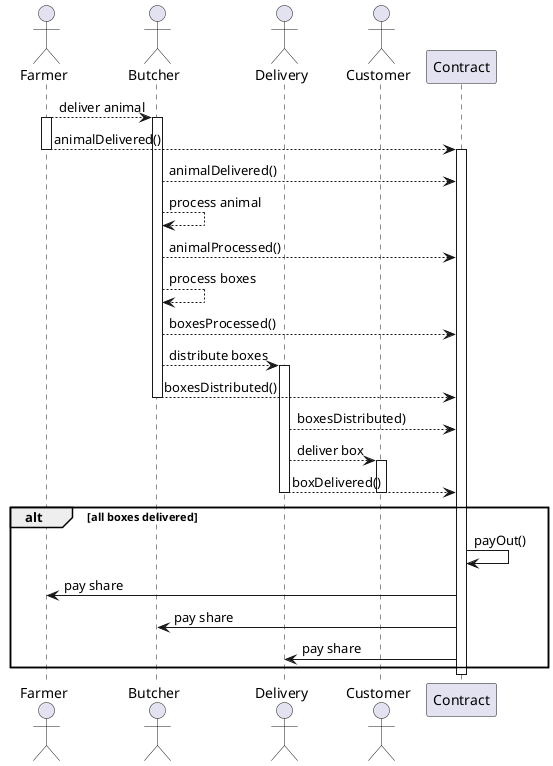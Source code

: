 @startuml
actor Farmer as farmer
actor Butcher as butcher
actor Delivery as delivery
actor Customer as customer
participant Contract as contract

farmer --> butcher: deliver animal
activate farmer
activate butcher
farmer --> contract: animalDelivered()
deactivate farmer
activate contract
butcher --> contract: animalDelivered()

butcher --> butcher: process animal
butcher --> contract: animalProcessed()
butcher --> butcher: process boxes
butcher --> contract: boxesProcessed()
butcher --> delivery: distribute boxes
activate delivery
butcher --> contract: boxesDistributed()
deactivate butcher
delivery --> contract: boxesDistributed)

delivery --> customer: deliver box
activate customer
delivery --> contract: boxDelivered()
deactivate customer
deactivate delivery

alt all boxes delivered
    contract -> contract: payOut()
    contract -> farmer: pay share
    contract -> butcher: pay share
    contract -> delivery: pay share
end
deactivate contract
@enduml
